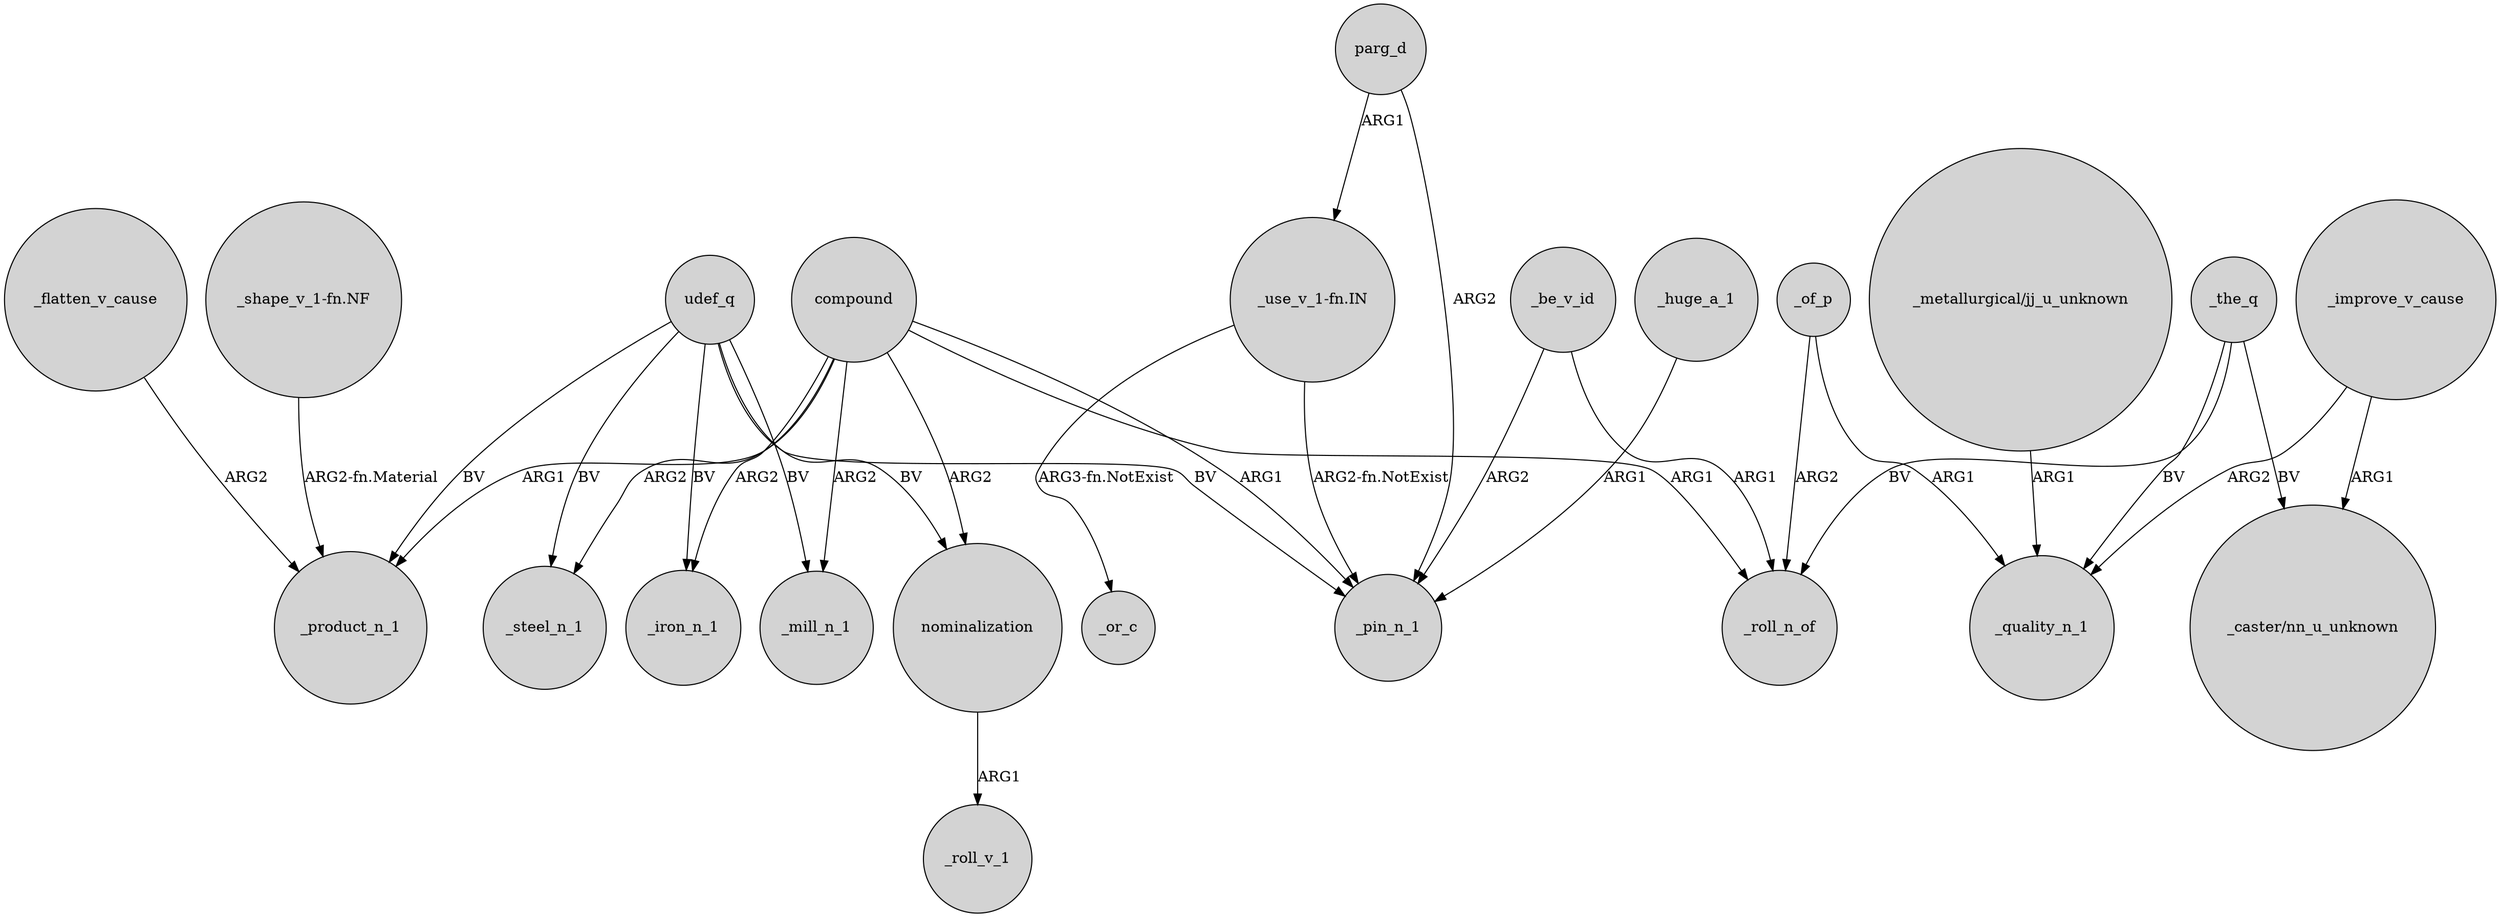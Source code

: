digraph {
	node [shape=circle style=filled]
	compound -> _product_n_1 [label=ARG1]
	_flatten_v_cause -> _product_n_1 [label=ARG2]
	_the_q -> _roll_n_of [label=BV]
	udef_q -> _iron_n_1 [label=BV]
	compound -> _roll_n_of [label=ARG1]
	compound -> _steel_n_1 [label=ARG2]
	_the_q -> "_caster/nn_u_unknown" [label=BV]
	compound -> _mill_n_1 [label=ARG2]
	nominalization -> _roll_v_1 [label=ARG1]
	compound -> nominalization [label=ARG2]
	_the_q -> _quality_n_1 [label=BV]
	udef_q -> _steel_n_1 [label=BV]
	compound -> _iron_n_1 [label=ARG2]
	udef_q -> _mill_n_1 [label=BV]
	"_use_v_1-fn.IN" -> _pin_n_1 [label="ARG2-fn.NotExist"]
	parg_d -> "_use_v_1-fn.IN" [label=ARG1]
	udef_q -> nominalization [label=BV]
	_be_v_id -> _roll_n_of [label=ARG1]
	_improve_v_cause -> "_caster/nn_u_unknown" [label=ARG1]
	"_use_v_1-fn.IN" -> _or_c [label="ARG3-fn.NotExist"]
	_improve_v_cause -> _quality_n_1 [label=ARG2]
	_of_p -> _quality_n_1 [label=ARG1]
	udef_q -> _pin_n_1 [label=BV]
	udef_q -> _product_n_1 [label=BV]
	parg_d -> _pin_n_1 [label=ARG2]
	_be_v_id -> _pin_n_1 [label=ARG2]
	"_shape_v_1-fn.NF" -> _product_n_1 [label="ARG2-fn.Material"]
	"_metallurgical/jj_u_unknown" -> _quality_n_1 [label=ARG1]
	_of_p -> _roll_n_of [label=ARG2]
	compound -> _pin_n_1 [label=ARG1]
	_huge_a_1 -> _pin_n_1 [label=ARG1]
}
